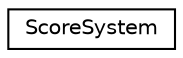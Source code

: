 digraph "Graphical Class Hierarchy"
{
 // LATEX_PDF_SIZE
  edge [fontname="Helvetica",fontsize="10",labelfontname="Helvetica",labelfontsize="10"];
  node [fontname="Helvetica",fontsize="10",shape=record];
  rankdir="LR";
  Node0 [label="ScoreSystem",height=0.2,width=0.4,color="black", fillcolor="white", style="filled",URL="$classScoreSystem.html",tooltip=" "];
}
